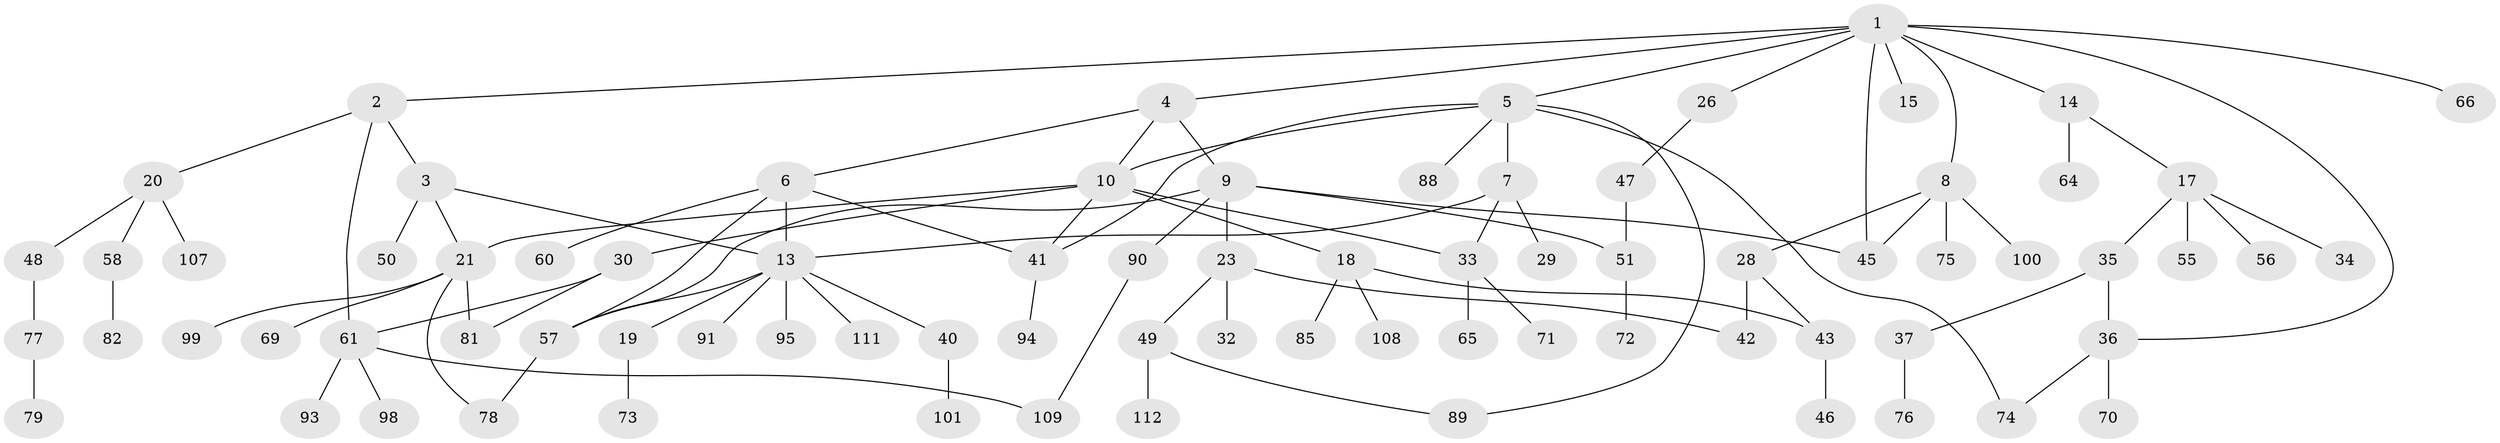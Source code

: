 // original degree distribution, {10: 0.008928571428571428, 5: 0.044642857142857144, 4: 0.125, 6: 0.017857142857142856, 2: 0.22321428571428573, 7: 0.008928571428571428, 1: 0.39285714285714285, 3: 0.17857142857142858}
// Generated by graph-tools (version 1.1) at 2025/41/03/06/25 10:41:28]
// undirected, 79 vertices, 99 edges
graph export_dot {
graph [start="1"]
  node [color=gray90,style=filled];
  1 [super="+104"];
  2 [super="+92"];
  3 [super="+11"];
  4 [super="+52"];
  5 [super="+59"];
  6 [super="+86"];
  7;
  8 [super="+103"];
  9 [super="+12"];
  10 [super="+16"];
  13 [super="+22"];
  14 [super="+24"];
  15;
  17 [super="+25"];
  18 [super="+39"];
  19;
  20 [super="+31"];
  21 [super="+38"];
  23 [super="+27"];
  26;
  28 [super="+54"];
  29;
  30 [super="+96"];
  32;
  33 [super="+53"];
  34;
  35;
  36 [super="+63"];
  37 [super="+105"];
  40 [super="+44"];
  41 [super="+68"];
  42;
  43 [super="+97"];
  45;
  46;
  47;
  48;
  49 [super="+110"];
  50;
  51;
  55 [super="+62"];
  56;
  57 [super="+80"];
  58 [super="+67"];
  60;
  61 [super="+83"];
  64;
  65 [super="+87"];
  66;
  69;
  70;
  71;
  72;
  73;
  74;
  75;
  76;
  77 [super="+102"];
  78 [super="+84"];
  79;
  81;
  82;
  85;
  88;
  89;
  90 [super="+106"];
  91;
  93;
  94;
  95;
  98;
  99;
  100;
  101;
  107;
  108;
  109;
  111;
  112;
  1 -- 2;
  1 -- 4;
  1 -- 5;
  1 -- 8;
  1 -- 14;
  1 -- 15;
  1 -- 26;
  1 -- 66;
  1 -- 36;
  1 -- 45;
  2 -- 3;
  2 -- 20;
  2 -- 61;
  3 -- 50;
  3 -- 21;
  3 -- 13;
  4 -- 6;
  4 -- 9;
  4 -- 10;
  5 -- 7;
  5 -- 10;
  5 -- 89;
  5 -- 88;
  5 -- 41;
  5 -- 74;
  6 -- 41;
  6 -- 57;
  6 -- 60;
  6 -- 13;
  7 -- 29;
  7 -- 13;
  7 -- 33;
  8 -- 28;
  8 -- 75;
  8 -- 100;
  8 -- 45;
  9 -- 51;
  9 -- 90;
  9 -- 23;
  9 -- 45;
  9 -- 57;
  10 -- 18;
  10 -- 30;
  10 -- 33;
  10 -- 41;
  10 -- 21;
  13 -- 19;
  13 -- 40;
  13 -- 91;
  13 -- 111;
  13 -- 95;
  13 -- 57;
  14 -- 17;
  14 -- 64;
  17 -- 56;
  17 -- 34;
  17 -- 35;
  17 -- 55;
  18 -- 43;
  18 -- 108;
  18 -- 85;
  19 -- 73;
  20 -- 48;
  20 -- 58;
  20 -- 107;
  21 -- 69;
  21 -- 78;
  21 -- 81;
  21 -- 99;
  23 -- 42;
  23 -- 49;
  23 -- 32;
  26 -- 47;
  28 -- 42;
  28 -- 43;
  30 -- 81;
  30 -- 61;
  33 -- 71;
  33 -- 65;
  35 -- 36;
  35 -- 37;
  36 -- 74;
  36 -- 70;
  37 -- 76;
  40 -- 101;
  41 -- 94;
  43 -- 46;
  47 -- 51;
  48 -- 77;
  49 -- 112;
  49 -- 89;
  51 -- 72;
  57 -- 78;
  58 -- 82;
  61 -- 98;
  61 -- 109;
  61 -- 93;
  77 -- 79;
  90 -- 109;
}
